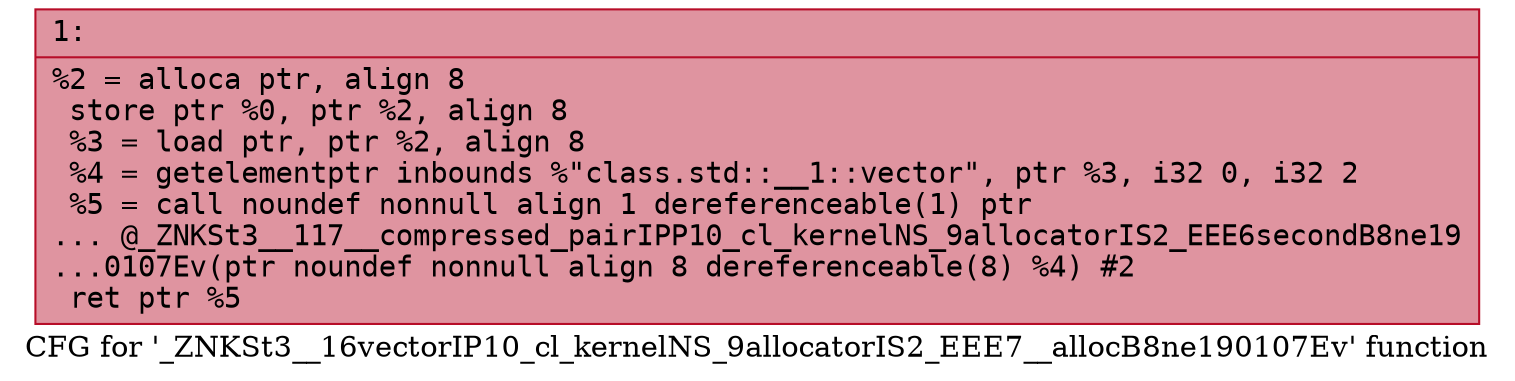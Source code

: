 digraph "CFG for '_ZNKSt3__16vectorIP10_cl_kernelNS_9allocatorIS2_EEE7__allocB8ne190107Ev' function" {
	label="CFG for '_ZNKSt3__16vectorIP10_cl_kernelNS_9allocatorIS2_EEE7__allocB8ne190107Ev' function";

	Node0x6000005c09b0 [shape=record,color="#b70d28ff", style=filled, fillcolor="#b70d2870" fontname="Courier",label="{1:\l|  %2 = alloca ptr, align 8\l  store ptr %0, ptr %2, align 8\l  %3 = load ptr, ptr %2, align 8\l  %4 = getelementptr inbounds %\"class.std::__1::vector\", ptr %3, i32 0, i32 2\l  %5 = call noundef nonnull align 1 dereferenceable(1) ptr\l... @_ZNKSt3__117__compressed_pairIPP10_cl_kernelNS_9allocatorIS2_EEE6secondB8ne19\l...0107Ev(ptr noundef nonnull align 8 dereferenceable(8) %4) #2\l  ret ptr %5\l}"];
}
